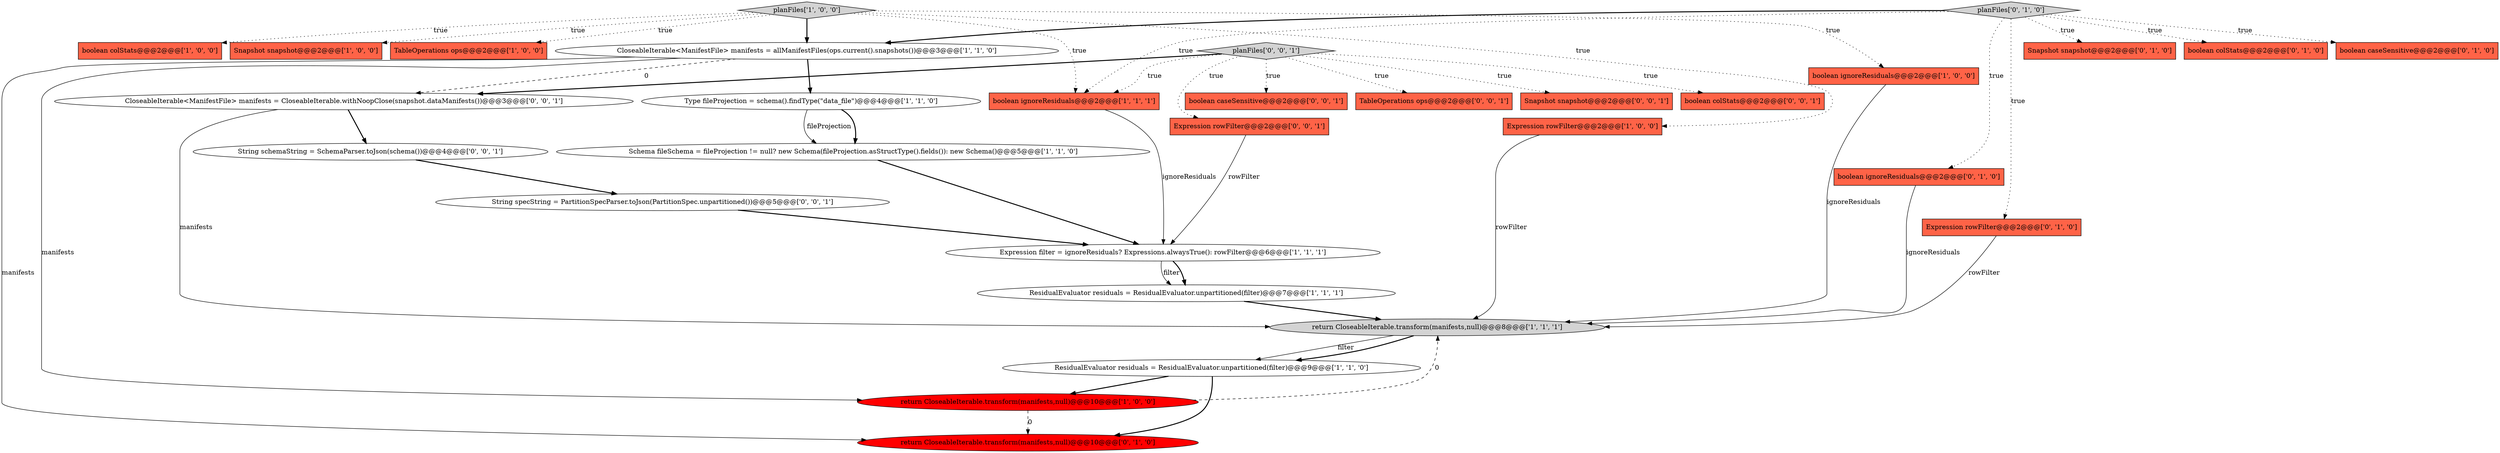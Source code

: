 digraph {
13 [style = filled, label = "CloseableIterable<ManifestFile> manifests = allManifestFiles(ops.current().snapshots())@@@3@@@['1', '1', '0']", fillcolor = white, shape = ellipse image = "AAA0AAABBB1BBB"];
21 [style = filled, label = "Snapshot snapshot@@@2@@@['0', '1', '0']", fillcolor = tomato, shape = box image = "AAA0AAABBB2BBB"];
10 [style = filled, label = "Expression filter = ignoreResiduals? Expressions.alwaysTrue(): rowFilter@@@6@@@['1', '1', '1']", fillcolor = white, shape = ellipse image = "AAA0AAABBB1BBB"];
11 [style = filled, label = "ResidualEvaluator residuals = ResidualEvaluator.unpartitioned(filter)@@@7@@@['1', '1', '1']", fillcolor = white, shape = ellipse image = "AAA0AAABBB1BBB"];
0 [style = filled, label = "boolean colStats@@@2@@@['1', '0', '0']", fillcolor = tomato, shape = box image = "AAA0AAABBB1BBB"];
7 [style = filled, label = "boolean ignoreResiduals@@@2@@@['1', '0', '0']", fillcolor = tomato, shape = box image = "AAA0AAABBB1BBB"];
16 [style = filled, label = "boolean colStats@@@2@@@['0', '1', '0']", fillcolor = tomato, shape = box image = "AAA0AAABBB2BBB"];
8 [style = filled, label = "Snapshot snapshot@@@2@@@['1', '0', '0']", fillcolor = tomato, shape = box image = "AAA0AAABBB1BBB"];
3 [style = filled, label = "planFiles['1', '0', '0']", fillcolor = lightgray, shape = diamond image = "AAA0AAABBB1BBB"];
25 [style = filled, label = "planFiles['0', '0', '1']", fillcolor = lightgray, shape = diamond image = "AAA0AAABBB3BBB"];
9 [style = filled, label = "boolean ignoreResiduals@@@2@@@['1', '1', '1']", fillcolor = tomato, shape = box image = "AAA0AAABBB1BBB"];
15 [style = filled, label = "planFiles['0', '1', '0']", fillcolor = lightgray, shape = diamond image = "AAA0AAABBB2BBB"];
23 [style = filled, label = "Expression rowFilter@@@2@@@['0', '0', '1']", fillcolor = tomato, shape = box image = "AAA0AAABBB3BBB"];
26 [style = filled, label = "boolean caseSensitive@@@2@@@['0', '0', '1']", fillcolor = tomato, shape = box image = "AAA0AAABBB3BBB"];
28 [style = filled, label = "String specString = PartitionSpecParser.toJson(PartitionSpec.unpartitioned())@@@5@@@['0', '0', '1']", fillcolor = white, shape = ellipse image = "AAA0AAABBB3BBB"];
12 [style = filled, label = "return CloseableIterable.transform(manifests,null)@@@8@@@['1', '1', '1']", fillcolor = lightgray, shape = ellipse image = "AAA0AAABBB1BBB"];
5 [style = filled, label = "TableOperations ops@@@2@@@['1', '0', '0']", fillcolor = tomato, shape = box image = "AAA0AAABBB1BBB"];
6 [style = filled, label = "Expression rowFilter@@@2@@@['1', '0', '0']", fillcolor = tomato, shape = box image = "AAA0AAABBB1BBB"];
19 [style = filled, label = "return CloseableIterable.transform(manifests,null)@@@10@@@['0', '1', '0']", fillcolor = red, shape = ellipse image = "AAA1AAABBB2BBB"];
24 [style = filled, label = "CloseableIterable<ManifestFile> manifests = CloseableIterable.withNoopClose(snapshot.dataManifests())@@@3@@@['0', '0', '1']", fillcolor = white, shape = ellipse image = "AAA0AAABBB3BBB"];
18 [style = filled, label = "boolean ignoreResiduals@@@2@@@['0', '1', '0']", fillcolor = tomato, shape = box image = "AAA0AAABBB2BBB"];
1 [style = filled, label = "Schema fileSchema = fileProjection != null? new Schema(fileProjection.asStructType().fields()): new Schema()@@@5@@@['1', '1', '0']", fillcolor = white, shape = ellipse image = "AAA0AAABBB1BBB"];
20 [style = filled, label = "Expression rowFilter@@@2@@@['0', '1', '0']", fillcolor = tomato, shape = box image = "AAA0AAABBB2BBB"];
22 [style = filled, label = "TableOperations ops@@@2@@@['0', '0', '1']", fillcolor = tomato, shape = box image = "AAA0AAABBB3BBB"];
17 [style = filled, label = "boolean caseSensitive@@@2@@@['0', '1', '0']", fillcolor = tomato, shape = box image = "AAA0AAABBB2BBB"];
27 [style = filled, label = "String schemaString = SchemaParser.toJson(schema())@@@4@@@['0', '0', '1']", fillcolor = white, shape = ellipse image = "AAA0AAABBB3BBB"];
14 [style = filled, label = "Type fileProjection = schema().findType(\"data_file\")@@@4@@@['1', '1', '0']", fillcolor = white, shape = ellipse image = "AAA0AAABBB1BBB"];
30 [style = filled, label = "Snapshot snapshot@@@2@@@['0', '0', '1']", fillcolor = tomato, shape = box image = "AAA0AAABBB3BBB"];
4 [style = filled, label = "return CloseableIterable.transform(manifests,null)@@@10@@@['1', '0', '0']", fillcolor = red, shape = ellipse image = "AAA1AAABBB1BBB"];
2 [style = filled, label = "ResidualEvaluator residuals = ResidualEvaluator.unpartitioned(filter)@@@9@@@['1', '1', '0']", fillcolor = white, shape = ellipse image = "AAA0AAABBB1BBB"];
29 [style = filled, label = "boolean colStats@@@2@@@['0', '0', '1']", fillcolor = tomato, shape = box image = "AAA0AAABBB3BBB"];
9->10 [style = solid, label="ignoreResiduals"];
3->7 [style = dotted, label="true"];
15->13 [style = bold, label=""];
2->19 [style = bold, label=""];
28->10 [style = bold, label=""];
13->19 [style = solid, label="manifests"];
24->12 [style = solid, label="manifests"];
12->2 [style = solid, label="filter"];
27->28 [style = bold, label=""];
15->18 [style = dotted, label="true"];
18->12 [style = solid, label="ignoreResiduals"];
15->20 [style = dotted, label="true"];
14->1 [style = solid, label="fileProjection"];
23->10 [style = solid, label="rowFilter"];
11->12 [style = bold, label=""];
3->9 [style = dotted, label="true"];
15->21 [style = dotted, label="true"];
3->6 [style = dotted, label="true"];
15->16 [style = dotted, label="true"];
25->29 [style = dotted, label="true"];
2->4 [style = bold, label=""];
13->4 [style = solid, label="manifests"];
14->1 [style = bold, label=""];
15->9 [style = dotted, label="true"];
4->12 [style = dashed, label="0"];
15->17 [style = dotted, label="true"];
6->12 [style = solid, label="rowFilter"];
25->24 [style = bold, label=""];
12->2 [style = bold, label=""];
13->24 [style = dashed, label="0"];
3->5 [style = dotted, label="true"];
25->9 [style = dotted, label="true"];
7->12 [style = solid, label="ignoreResiduals"];
20->12 [style = solid, label="rowFilter"];
3->0 [style = dotted, label="true"];
25->22 [style = dotted, label="true"];
3->13 [style = bold, label=""];
4->19 [style = dashed, label="0"];
10->11 [style = solid, label="filter"];
25->23 [style = dotted, label="true"];
3->8 [style = dotted, label="true"];
1->10 [style = bold, label=""];
25->30 [style = dotted, label="true"];
13->14 [style = bold, label=""];
24->27 [style = bold, label=""];
25->26 [style = dotted, label="true"];
10->11 [style = bold, label=""];
}
